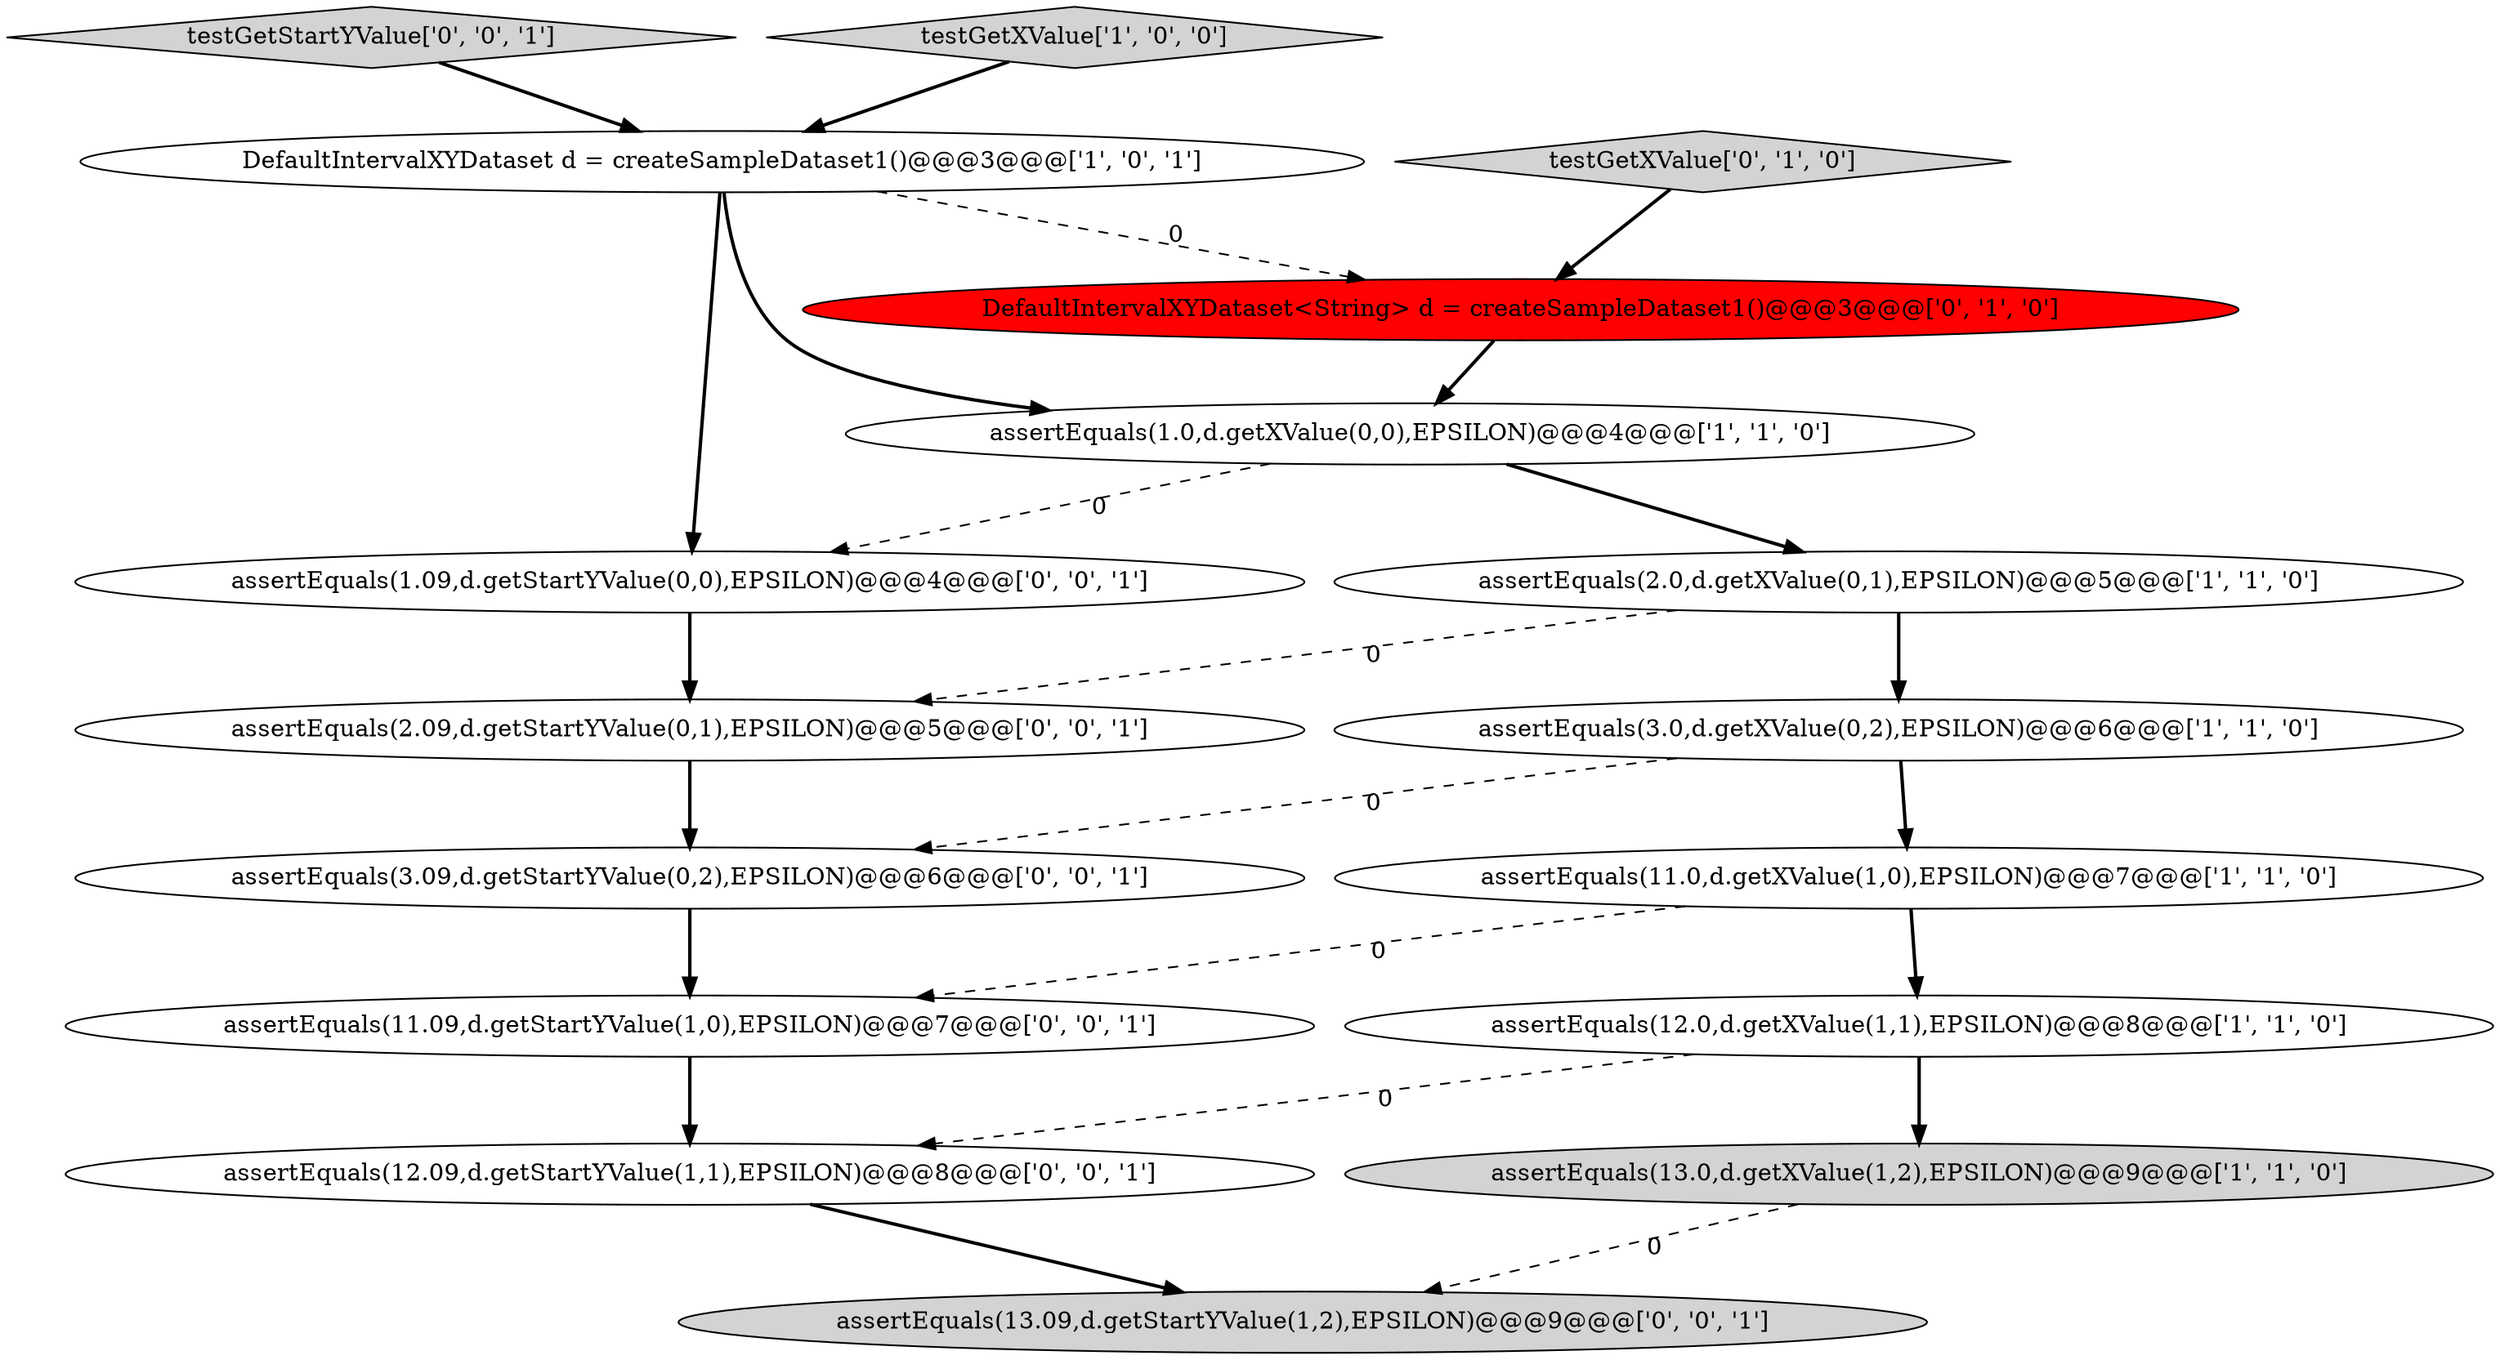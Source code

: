 digraph {
13 [style = filled, label = "assertEquals(12.09,d.getStartYValue(1,1),EPSILON)@@@8@@@['0', '0', '1']", fillcolor = white, shape = ellipse image = "AAA0AAABBB3BBB"];
10 [style = filled, label = "assertEquals(11.09,d.getStartYValue(1,0),EPSILON)@@@7@@@['0', '0', '1']", fillcolor = white, shape = ellipse image = "AAA0AAABBB3BBB"];
8 [style = filled, label = "DefaultIntervalXYDataset<String> d = createSampleDataset1()@@@3@@@['0', '1', '0']", fillcolor = red, shape = ellipse image = "AAA1AAABBB2BBB"];
6 [style = filled, label = "DefaultIntervalXYDataset d = createSampleDataset1()@@@3@@@['1', '0', '1']", fillcolor = white, shape = ellipse image = "AAA0AAABBB1BBB"];
2 [style = filled, label = "assertEquals(12.0,d.getXValue(1,1),EPSILON)@@@8@@@['1', '1', '0']", fillcolor = white, shape = ellipse image = "AAA0AAABBB1BBB"];
0 [style = filled, label = "assertEquals(13.0,d.getXValue(1,2),EPSILON)@@@9@@@['1', '1', '0']", fillcolor = lightgray, shape = ellipse image = "AAA0AAABBB1BBB"];
14 [style = filled, label = "assertEquals(13.09,d.getStartYValue(1,2),EPSILON)@@@9@@@['0', '0', '1']", fillcolor = lightgray, shape = ellipse image = "AAA0AAABBB3BBB"];
4 [style = filled, label = "assertEquals(11.0,d.getXValue(1,0),EPSILON)@@@7@@@['1', '1', '0']", fillcolor = white, shape = ellipse image = "AAA0AAABBB1BBB"];
11 [style = filled, label = "assertEquals(1.09,d.getStartYValue(0,0),EPSILON)@@@4@@@['0', '0', '1']", fillcolor = white, shape = ellipse image = "AAA0AAABBB3BBB"];
16 [style = filled, label = "testGetStartYValue['0', '0', '1']", fillcolor = lightgray, shape = diamond image = "AAA0AAABBB3BBB"];
5 [style = filled, label = "assertEquals(1.0,d.getXValue(0,0),EPSILON)@@@4@@@['1', '1', '0']", fillcolor = white, shape = ellipse image = "AAA0AAABBB1BBB"];
3 [style = filled, label = "assertEquals(2.0,d.getXValue(0,1),EPSILON)@@@5@@@['1', '1', '0']", fillcolor = white, shape = ellipse image = "AAA0AAABBB1BBB"];
7 [style = filled, label = "testGetXValue['1', '0', '0']", fillcolor = lightgray, shape = diamond image = "AAA0AAABBB1BBB"];
12 [style = filled, label = "assertEquals(2.09,d.getStartYValue(0,1),EPSILON)@@@5@@@['0', '0', '1']", fillcolor = white, shape = ellipse image = "AAA0AAABBB3BBB"];
1 [style = filled, label = "assertEquals(3.0,d.getXValue(0,2),EPSILON)@@@6@@@['1', '1', '0']", fillcolor = white, shape = ellipse image = "AAA0AAABBB1BBB"];
9 [style = filled, label = "testGetXValue['0', '1', '0']", fillcolor = lightgray, shape = diamond image = "AAA0AAABBB2BBB"];
15 [style = filled, label = "assertEquals(3.09,d.getStartYValue(0,2),EPSILON)@@@6@@@['0', '0', '1']", fillcolor = white, shape = ellipse image = "AAA0AAABBB3BBB"];
5->3 [style = bold, label=""];
1->4 [style = bold, label=""];
15->10 [style = bold, label=""];
6->8 [style = dashed, label="0"];
3->1 [style = bold, label=""];
1->15 [style = dashed, label="0"];
16->6 [style = bold, label=""];
12->15 [style = bold, label=""];
11->12 [style = bold, label=""];
4->2 [style = bold, label=""];
9->8 [style = bold, label=""];
0->14 [style = dashed, label="0"];
6->5 [style = bold, label=""];
2->0 [style = bold, label=""];
3->12 [style = dashed, label="0"];
8->5 [style = bold, label=""];
10->13 [style = bold, label=""];
5->11 [style = dashed, label="0"];
2->13 [style = dashed, label="0"];
6->11 [style = bold, label=""];
7->6 [style = bold, label=""];
4->10 [style = dashed, label="0"];
13->14 [style = bold, label=""];
}
